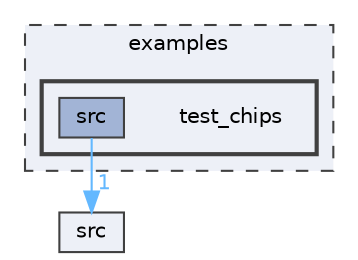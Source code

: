 digraph "examples/test_chips"
{
 // LATEX_PDF_SIZE
  bgcolor="transparent";
  edge [fontname=Helvetica,fontsize=10,labelfontname=Helvetica,labelfontsize=10];
  node [fontname=Helvetica,fontsize=10,shape=box,height=0.2,width=0.4];
  compound=true
  subgraph clusterdir_d28a4824dc47e487b107a5db32ef43c4 {
    graph [ bgcolor="#edf0f7", pencolor="grey25", label="examples", fontname=Helvetica,fontsize=10 style="filled,dashed", URL="dir_d28a4824dc47e487b107a5db32ef43c4.html",tooltip=""]
  subgraph clusterdir_b0a341df91e4c80a2cf53b8d92b524a4 {
    graph [ bgcolor="#edf0f7", pencolor="grey25", label="", fontname=Helvetica,fontsize=10 style="filled,bold", URL="dir_b0a341df91e4c80a2cf53b8d92b524a4.html",tooltip=""]
    dir_b0a341df91e4c80a2cf53b8d92b524a4 [shape=plaintext, label="test_chips"];
  dir_a23983b028398e95149be568d5df61fa [label="src", fillcolor="#a2b4d6", color="grey25", style="filled", URL="dir_a23983b028398e95149be568d5df61fa.html",tooltip=""];
  }
  }
  dir_68267d1309a1af8e8297ef4c3efbcdba [label="src", fillcolor="#edf0f7", color="grey25", style="filled", URL="dir_68267d1309a1af8e8297ef4c3efbcdba.html",tooltip=""];
  dir_a23983b028398e95149be568d5df61fa->dir_68267d1309a1af8e8297ef4c3efbcdba [headlabel="1", labeldistance=1.5 headhref="dir_000001_000002.html" color="steelblue1" fontcolor="steelblue1"];
}
